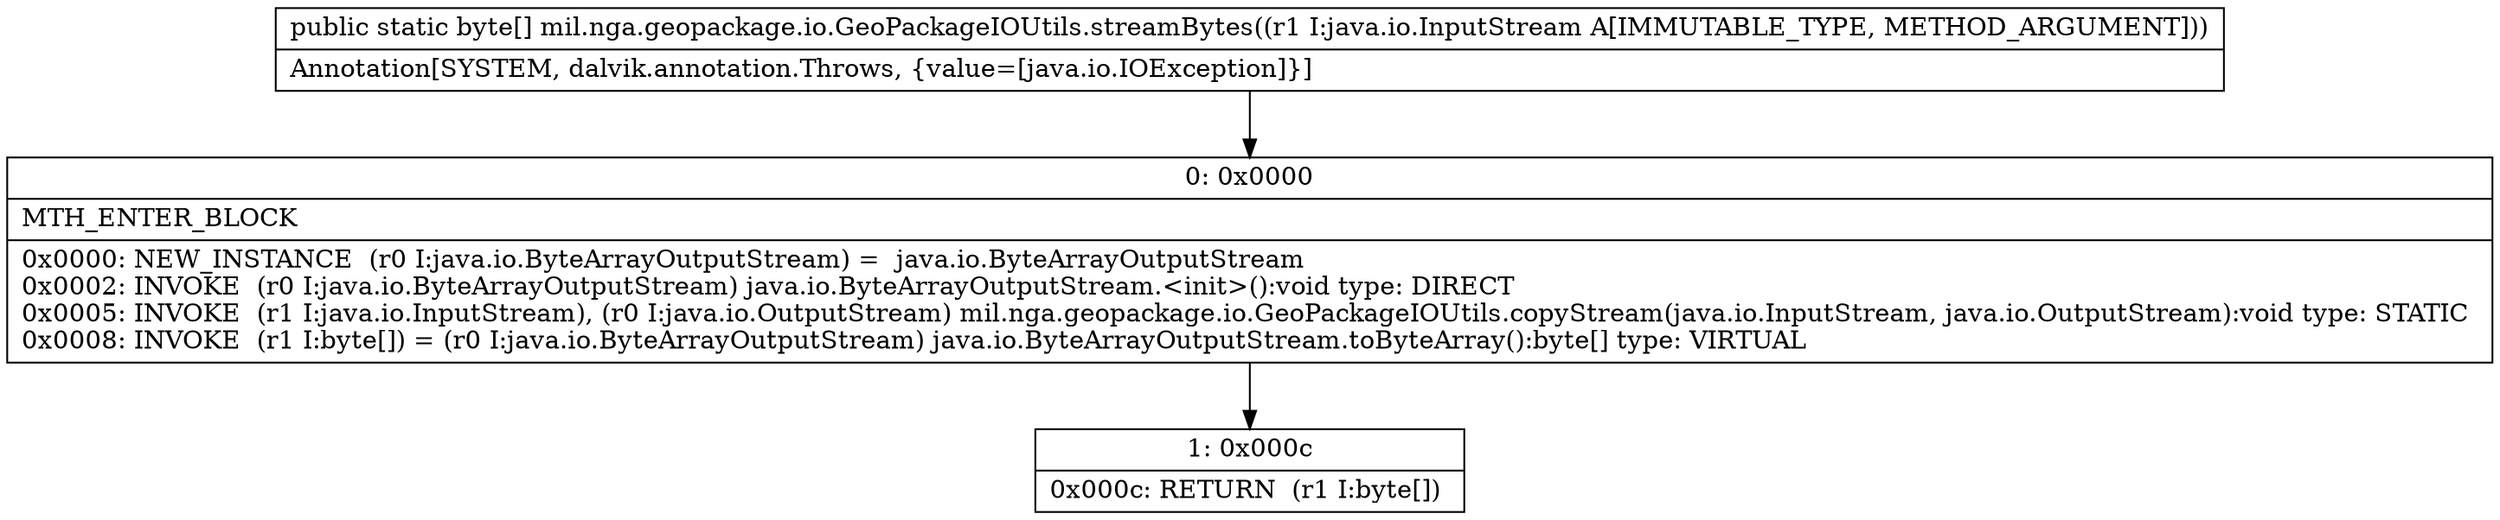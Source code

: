 digraph "CFG formil.nga.geopackage.io.GeoPackageIOUtils.streamBytes(Ljava\/io\/InputStream;)[B" {
Node_0 [shape=record,label="{0\:\ 0x0000|MTH_ENTER_BLOCK\l|0x0000: NEW_INSTANCE  (r0 I:java.io.ByteArrayOutputStream) =  java.io.ByteArrayOutputStream \l0x0002: INVOKE  (r0 I:java.io.ByteArrayOutputStream) java.io.ByteArrayOutputStream.\<init\>():void type: DIRECT \l0x0005: INVOKE  (r1 I:java.io.InputStream), (r0 I:java.io.OutputStream) mil.nga.geopackage.io.GeoPackageIOUtils.copyStream(java.io.InputStream, java.io.OutputStream):void type: STATIC \l0x0008: INVOKE  (r1 I:byte[]) = (r0 I:java.io.ByteArrayOutputStream) java.io.ByteArrayOutputStream.toByteArray():byte[] type: VIRTUAL \l}"];
Node_1 [shape=record,label="{1\:\ 0x000c|0x000c: RETURN  (r1 I:byte[]) \l}"];
MethodNode[shape=record,label="{public static byte[] mil.nga.geopackage.io.GeoPackageIOUtils.streamBytes((r1 I:java.io.InputStream A[IMMUTABLE_TYPE, METHOD_ARGUMENT]))  | Annotation[SYSTEM, dalvik.annotation.Throws, \{value=[java.io.IOException]\}]\l}"];
MethodNode -> Node_0;
Node_0 -> Node_1;
}

